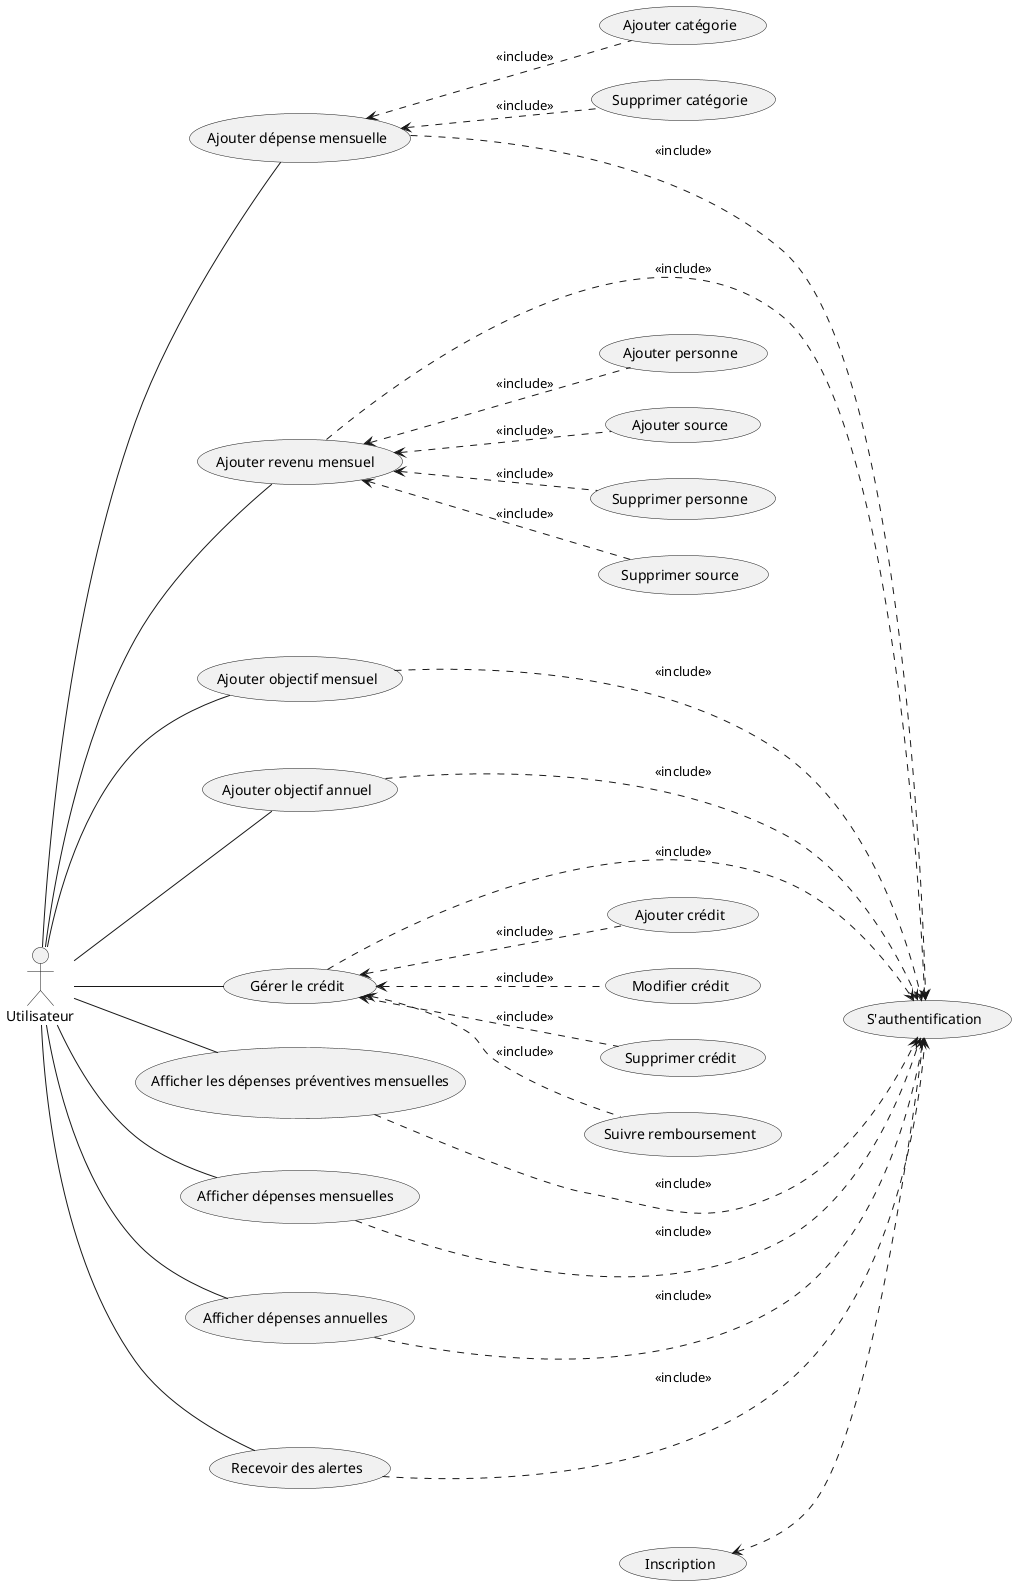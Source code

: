 @startuml
left to right direction

actor "Utilisateur" as utilisateur


utilisateur -- (Ajouter dépense mensuelle)
utilisateur -- (Ajouter revenu mensuel )
utilisateur -- (Ajouter objectif mensuel)
utilisateur -- (Ajouter objectif annuel)
utilisateur -- (Gérer le crédit)
utilisateur -- (Afficher les dépenses préventives mensuelles)
utilisateur -- (Afficher dépenses mensuelles )
utilisateur -- (Afficher dépenses annuelles )
utilisateur -- (Recevoir des alertes)
 

(Ajouter dépense mensuelle) <.. (Ajouter catégorie) : <<include>>
(Ajouter dépense mensuelle) <.. (Supprimer catégorie) : <<include>>
(Ajouter dépense mensuelle) ...> (S'authentification) : <<include>>


(Ajouter revenu mensuel ) <.. (Ajouter personne) : <<include>>
(Ajouter revenu mensuel ) <.. (Ajouter source) : <<include>>
(Ajouter revenu mensuel ) <.. (Supprimer personne) : <<include>>
(Ajouter revenu mensuel ) <.. (Supprimer source) : <<include>>
(Ajouter revenu mensuel ) ...> (S'authentification) : <<include>>


(Gérer le crédit) <.. (Ajouter crédit) :<<include>>
(Gérer le crédit) <.. (Modifier crédit)  :<<include>>
(Gérer le crédit) <.. (Supprimer crédit)  :<<include>>
(Gérer le crédit) <.. (Suivre remboursement) :<<include>>
(Gérer le crédit) ...> (S'authentification) : <<include>>

(Ajouter objectif mensuel) ...> (S'authentification) :<<include>>
(Ajouter objectif annuel) ...> (S'authentification) :<<include>>
(Afficher les dépenses préventives mensuelles) ...>(S'authentification) :<<include>>
(Afficher dépenses mensuelles ) ...> (S'authentification) :<<include>>
(Afficher dépenses annuelles ) ...> (S'authentification) :<<include>>
(Recevoir des alertes) ...> (S'authentification) :<<include>>

(Inscription) <.. (S'authentification)










@enduml
